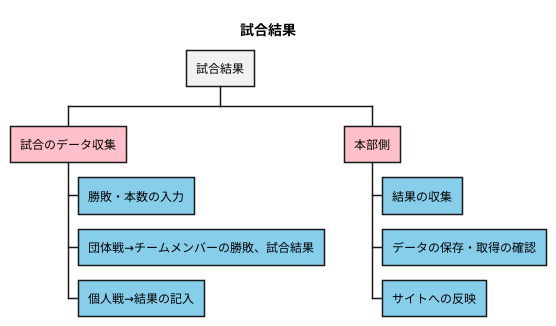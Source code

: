 @startwbs タイトルWBS
title 試合結果
+ 試合結果
**[#Pink] 試合のデータ収集
***[#SkyBlue] 勝敗・本数の入力
***[#SkyBlue] 団体戦→チームメンバーの勝敗、試合結果
***[#SkyBlue] 個人戦→結果の記入
**[#Pink] 本部側
***[#SkyBlue] 結果の収集
***[#SkyBlue] データの保存・取得の確認
***[#SkyBlue] サイトへの反映
@endwbs